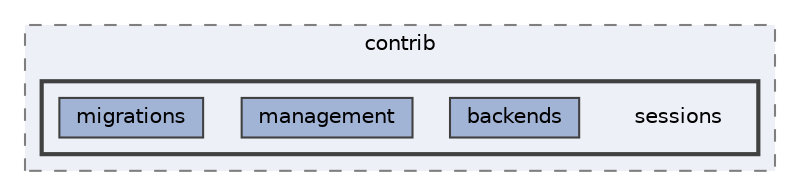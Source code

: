 digraph "C:/Users/LukeMabie/documents/Development/Password_Saver_Using_Django-master/venv/Lib/site-packages/django/contrib/sessions"
{
 // LATEX_PDF_SIZE
  bgcolor="transparent";
  edge [fontname=Helvetica,fontsize=10,labelfontname=Helvetica,labelfontsize=10];
  node [fontname=Helvetica,fontsize=10,shape=box,height=0.2,width=0.4];
  compound=true
  subgraph clusterdir_3744c791f189b3312b781cb062a24638 {
    graph [ bgcolor="#edf0f7", pencolor="grey50", label="contrib", fontname=Helvetica,fontsize=10 style="filled,dashed", URL="dir_3744c791f189b3312b781cb062a24638.html",tooltip=""]
  subgraph clusterdir_771538587eef44b479cced42243ef99d {
    graph [ bgcolor="#edf0f7", pencolor="grey25", label="", fontname=Helvetica,fontsize=10 style="filled,bold", URL="dir_771538587eef44b479cced42243ef99d.html",tooltip=""]
    dir_771538587eef44b479cced42243ef99d [shape=plaintext, label="sessions"];
  dir_77787e0887fd80874a6682829840ed59 [label="backends", fillcolor="#a2b4d6", color="grey25", style="filled", URL="dir_77787e0887fd80874a6682829840ed59.html",tooltip=""];
  dir_e1569dc5385751eb6cdaab6d685531bf [label="management", fillcolor="#a2b4d6", color="grey25", style="filled", URL="dir_e1569dc5385751eb6cdaab6d685531bf.html",tooltip=""];
  dir_1b7df43e01a1a6084e90e8596492f152 [label="migrations", fillcolor="#a2b4d6", color="grey25", style="filled", URL="dir_1b7df43e01a1a6084e90e8596492f152.html",tooltip=""];
  }
  }
}
